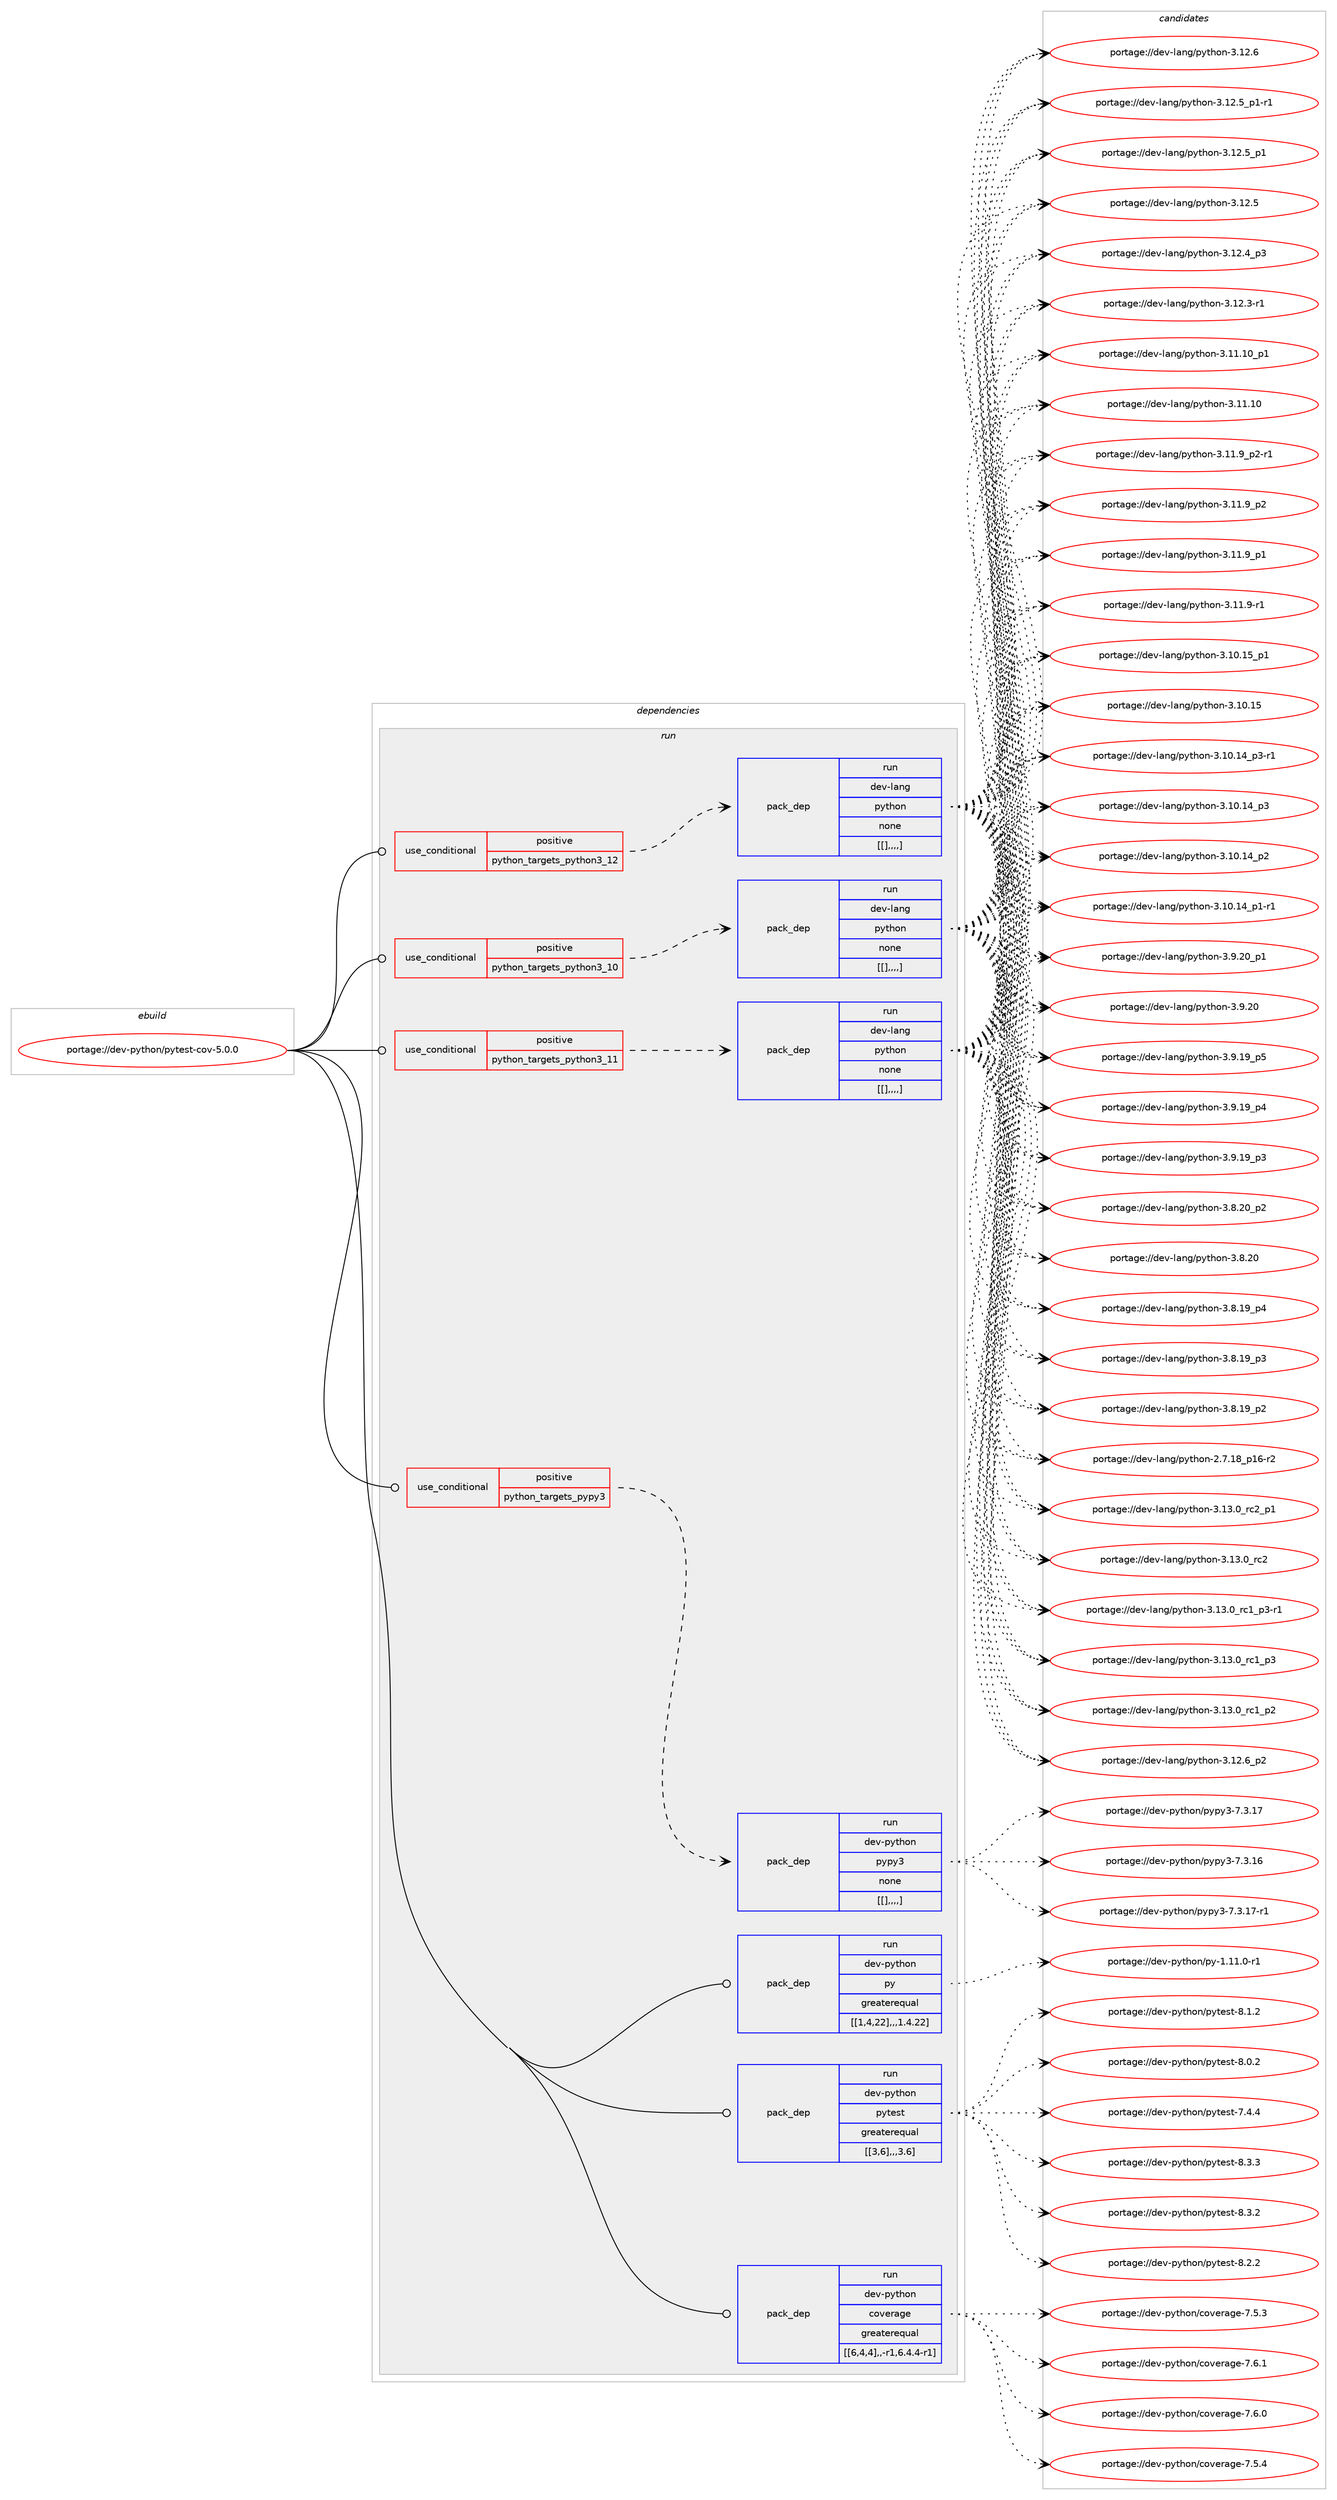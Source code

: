digraph prolog {

# *************
# Graph options
# *************

newrank=true;
concentrate=true;
compound=true;
graph [rankdir=LR,fontname=Helvetica,fontsize=10,ranksep=1.5];#, ranksep=2.5, nodesep=0.2];
edge  [arrowhead=vee];
node  [fontname=Helvetica,fontsize=10];

# **********
# The ebuild
# **********

subgraph cluster_leftcol {
color=gray;
label=<<i>ebuild</i>>;
id [label="portage://dev-python/pytest-cov-5.0.0", color=red, width=4, href="../dev-python/pytest-cov-5.0.0.svg"];
}

# ****************
# The dependencies
# ****************

subgraph cluster_midcol {
color=gray;
label=<<i>dependencies</i>>;
subgraph cluster_compile {
fillcolor="#eeeeee";
style=filled;
label=<<i>compile</i>>;
}
subgraph cluster_compileandrun {
fillcolor="#eeeeee";
style=filled;
label=<<i>compile and run</i>>;
}
subgraph cluster_run {
fillcolor="#eeeeee";
style=filled;
label=<<i>run</i>>;
subgraph cond39471 {
dependency161921 [label=<<TABLE BORDER="0" CELLBORDER="1" CELLSPACING="0" CELLPADDING="4"><TR><TD ROWSPAN="3" CELLPADDING="10">use_conditional</TD></TR><TR><TD>positive</TD></TR><TR><TD>python_targets_pypy3</TD></TR></TABLE>>, shape=none, color=red];
subgraph pack121197 {
dependency161922 [label=<<TABLE BORDER="0" CELLBORDER="1" CELLSPACING="0" CELLPADDING="4" WIDTH="220"><TR><TD ROWSPAN="6" CELLPADDING="30">pack_dep</TD></TR><TR><TD WIDTH="110">run</TD></TR><TR><TD>dev-python</TD></TR><TR><TD>pypy3</TD></TR><TR><TD>none</TD></TR><TR><TD>[[],,,,]</TD></TR></TABLE>>, shape=none, color=blue];
}
dependency161921:e -> dependency161922:w [weight=20,style="dashed",arrowhead="vee"];
}
id:e -> dependency161921:w [weight=20,style="solid",arrowhead="odot"];
subgraph cond39472 {
dependency161923 [label=<<TABLE BORDER="0" CELLBORDER="1" CELLSPACING="0" CELLPADDING="4"><TR><TD ROWSPAN="3" CELLPADDING="10">use_conditional</TD></TR><TR><TD>positive</TD></TR><TR><TD>python_targets_python3_10</TD></TR></TABLE>>, shape=none, color=red];
subgraph pack121198 {
dependency161924 [label=<<TABLE BORDER="0" CELLBORDER="1" CELLSPACING="0" CELLPADDING="4" WIDTH="220"><TR><TD ROWSPAN="6" CELLPADDING="30">pack_dep</TD></TR><TR><TD WIDTH="110">run</TD></TR><TR><TD>dev-lang</TD></TR><TR><TD>python</TD></TR><TR><TD>none</TD></TR><TR><TD>[[],,,,]</TD></TR></TABLE>>, shape=none, color=blue];
}
dependency161923:e -> dependency161924:w [weight=20,style="dashed",arrowhead="vee"];
}
id:e -> dependency161923:w [weight=20,style="solid",arrowhead="odot"];
subgraph cond39473 {
dependency161925 [label=<<TABLE BORDER="0" CELLBORDER="1" CELLSPACING="0" CELLPADDING="4"><TR><TD ROWSPAN="3" CELLPADDING="10">use_conditional</TD></TR><TR><TD>positive</TD></TR><TR><TD>python_targets_python3_11</TD></TR></TABLE>>, shape=none, color=red];
subgraph pack121199 {
dependency161926 [label=<<TABLE BORDER="0" CELLBORDER="1" CELLSPACING="0" CELLPADDING="4" WIDTH="220"><TR><TD ROWSPAN="6" CELLPADDING="30">pack_dep</TD></TR><TR><TD WIDTH="110">run</TD></TR><TR><TD>dev-lang</TD></TR><TR><TD>python</TD></TR><TR><TD>none</TD></TR><TR><TD>[[],,,,]</TD></TR></TABLE>>, shape=none, color=blue];
}
dependency161925:e -> dependency161926:w [weight=20,style="dashed",arrowhead="vee"];
}
id:e -> dependency161925:w [weight=20,style="solid",arrowhead="odot"];
subgraph cond39474 {
dependency161927 [label=<<TABLE BORDER="0" CELLBORDER="1" CELLSPACING="0" CELLPADDING="4"><TR><TD ROWSPAN="3" CELLPADDING="10">use_conditional</TD></TR><TR><TD>positive</TD></TR><TR><TD>python_targets_python3_12</TD></TR></TABLE>>, shape=none, color=red];
subgraph pack121200 {
dependency161928 [label=<<TABLE BORDER="0" CELLBORDER="1" CELLSPACING="0" CELLPADDING="4" WIDTH="220"><TR><TD ROWSPAN="6" CELLPADDING="30">pack_dep</TD></TR><TR><TD WIDTH="110">run</TD></TR><TR><TD>dev-lang</TD></TR><TR><TD>python</TD></TR><TR><TD>none</TD></TR><TR><TD>[[],,,,]</TD></TR></TABLE>>, shape=none, color=blue];
}
dependency161927:e -> dependency161928:w [weight=20,style="dashed",arrowhead="vee"];
}
id:e -> dependency161927:w [weight=20,style="solid",arrowhead="odot"];
subgraph pack121201 {
dependency161929 [label=<<TABLE BORDER="0" CELLBORDER="1" CELLSPACING="0" CELLPADDING="4" WIDTH="220"><TR><TD ROWSPAN="6" CELLPADDING="30">pack_dep</TD></TR><TR><TD WIDTH="110">run</TD></TR><TR><TD>dev-python</TD></TR><TR><TD>coverage</TD></TR><TR><TD>greaterequal</TD></TR><TR><TD>[[6,4,4],,-r1,6.4.4-r1]</TD></TR></TABLE>>, shape=none, color=blue];
}
id:e -> dependency161929:w [weight=20,style="solid",arrowhead="odot"];
subgraph pack121202 {
dependency161930 [label=<<TABLE BORDER="0" CELLBORDER="1" CELLSPACING="0" CELLPADDING="4" WIDTH="220"><TR><TD ROWSPAN="6" CELLPADDING="30">pack_dep</TD></TR><TR><TD WIDTH="110">run</TD></TR><TR><TD>dev-python</TD></TR><TR><TD>py</TD></TR><TR><TD>greaterequal</TD></TR><TR><TD>[[1,4,22],,,1.4.22]</TD></TR></TABLE>>, shape=none, color=blue];
}
id:e -> dependency161930:w [weight=20,style="solid",arrowhead="odot"];
subgraph pack121203 {
dependency161931 [label=<<TABLE BORDER="0" CELLBORDER="1" CELLSPACING="0" CELLPADDING="4" WIDTH="220"><TR><TD ROWSPAN="6" CELLPADDING="30">pack_dep</TD></TR><TR><TD WIDTH="110">run</TD></TR><TR><TD>dev-python</TD></TR><TR><TD>pytest</TD></TR><TR><TD>greaterequal</TD></TR><TR><TD>[[3,6],,,3.6]</TD></TR></TABLE>>, shape=none, color=blue];
}
id:e -> dependency161931:w [weight=20,style="solid",arrowhead="odot"];
}
}

# **************
# The candidates
# **************

subgraph cluster_choices {
rank=same;
color=gray;
label=<<i>candidates</i>>;

subgraph choice121197 {
color=black;
nodesep=1;
choice100101118451121211161041111104711212111212151455546514649554511449 [label="portage://dev-python/pypy3-7.3.17-r1", color=red, width=4,href="../dev-python/pypy3-7.3.17-r1.svg"];
choice10010111845112121116104111110471121211121215145554651464955 [label="portage://dev-python/pypy3-7.3.17", color=red, width=4,href="../dev-python/pypy3-7.3.17.svg"];
choice10010111845112121116104111110471121211121215145554651464954 [label="portage://dev-python/pypy3-7.3.16", color=red, width=4,href="../dev-python/pypy3-7.3.16.svg"];
dependency161922:e -> choice100101118451121211161041111104711212111212151455546514649554511449:w [style=dotted,weight="100"];
dependency161922:e -> choice10010111845112121116104111110471121211121215145554651464955:w [style=dotted,weight="100"];
dependency161922:e -> choice10010111845112121116104111110471121211121215145554651464954:w [style=dotted,weight="100"];
}
subgraph choice121198 {
color=black;
nodesep=1;
choice100101118451089711010347112121116104111110455146495146489511499509511249 [label="portage://dev-lang/python-3.13.0_rc2_p1", color=red, width=4,href="../dev-lang/python-3.13.0_rc2_p1.svg"];
choice10010111845108971101034711212111610411111045514649514648951149950 [label="portage://dev-lang/python-3.13.0_rc2", color=red, width=4,href="../dev-lang/python-3.13.0_rc2.svg"];
choice1001011184510897110103471121211161041111104551464951464895114994995112514511449 [label="portage://dev-lang/python-3.13.0_rc1_p3-r1", color=red, width=4,href="../dev-lang/python-3.13.0_rc1_p3-r1.svg"];
choice100101118451089711010347112121116104111110455146495146489511499499511251 [label="portage://dev-lang/python-3.13.0_rc1_p3", color=red, width=4,href="../dev-lang/python-3.13.0_rc1_p3.svg"];
choice100101118451089711010347112121116104111110455146495146489511499499511250 [label="portage://dev-lang/python-3.13.0_rc1_p2", color=red, width=4,href="../dev-lang/python-3.13.0_rc1_p2.svg"];
choice100101118451089711010347112121116104111110455146495046549511250 [label="portage://dev-lang/python-3.12.6_p2", color=red, width=4,href="../dev-lang/python-3.12.6_p2.svg"];
choice10010111845108971101034711212111610411111045514649504654 [label="portage://dev-lang/python-3.12.6", color=red, width=4,href="../dev-lang/python-3.12.6.svg"];
choice1001011184510897110103471121211161041111104551464950465395112494511449 [label="portage://dev-lang/python-3.12.5_p1-r1", color=red, width=4,href="../dev-lang/python-3.12.5_p1-r1.svg"];
choice100101118451089711010347112121116104111110455146495046539511249 [label="portage://dev-lang/python-3.12.5_p1", color=red, width=4,href="../dev-lang/python-3.12.5_p1.svg"];
choice10010111845108971101034711212111610411111045514649504653 [label="portage://dev-lang/python-3.12.5", color=red, width=4,href="../dev-lang/python-3.12.5.svg"];
choice100101118451089711010347112121116104111110455146495046529511251 [label="portage://dev-lang/python-3.12.4_p3", color=red, width=4,href="../dev-lang/python-3.12.4_p3.svg"];
choice100101118451089711010347112121116104111110455146495046514511449 [label="portage://dev-lang/python-3.12.3-r1", color=red, width=4,href="../dev-lang/python-3.12.3-r1.svg"];
choice10010111845108971101034711212111610411111045514649494649489511249 [label="portage://dev-lang/python-3.11.10_p1", color=red, width=4,href="../dev-lang/python-3.11.10_p1.svg"];
choice1001011184510897110103471121211161041111104551464949464948 [label="portage://dev-lang/python-3.11.10", color=red, width=4,href="../dev-lang/python-3.11.10.svg"];
choice1001011184510897110103471121211161041111104551464949465795112504511449 [label="portage://dev-lang/python-3.11.9_p2-r1", color=red, width=4,href="../dev-lang/python-3.11.9_p2-r1.svg"];
choice100101118451089711010347112121116104111110455146494946579511250 [label="portage://dev-lang/python-3.11.9_p2", color=red, width=4,href="../dev-lang/python-3.11.9_p2.svg"];
choice100101118451089711010347112121116104111110455146494946579511249 [label="portage://dev-lang/python-3.11.9_p1", color=red, width=4,href="../dev-lang/python-3.11.9_p1.svg"];
choice100101118451089711010347112121116104111110455146494946574511449 [label="portage://dev-lang/python-3.11.9-r1", color=red, width=4,href="../dev-lang/python-3.11.9-r1.svg"];
choice10010111845108971101034711212111610411111045514649484649539511249 [label="portage://dev-lang/python-3.10.15_p1", color=red, width=4,href="../dev-lang/python-3.10.15_p1.svg"];
choice1001011184510897110103471121211161041111104551464948464953 [label="portage://dev-lang/python-3.10.15", color=red, width=4,href="../dev-lang/python-3.10.15.svg"];
choice100101118451089711010347112121116104111110455146494846495295112514511449 [label="portage://dev-lang/python-3.10.14_p3-r1", color=red, width=4,href="../dev-lang/python-3.10.14_p3-r1.svg"];
choice10010111845108971101034711212111610411111045514649484649529511251 [label="portage://dev-lang/python-3.10.14_p3", color=red, width=4,href="../dev-lang/python-3.10.14_p3.svg"];
choice10010111845108971101034711212111610411111045514649484649529511250 [label="portage://dev-lang/python-3.10.14_p2", color=red, width=4,href="../dev-lang/python-3.10.14_p2.svg"];
choice100101118451089711010347112121116104111110455146494846495295112494511449 [label="portage://dev-lang/python-3.10.14_p1-r1", color=red, width=4,href="../dev-lang/python-3.10.14_p1-r1.svg"];
choice100101118451089711010347112121116104111110455146574650489511249 [label="portage://dev-lang/python-3.9.20_p1", color=red, width=4,href="../dev-lang/python-3.9.20_p1.svg"];
choice10010111845108971101034711212111610411111045514657465048 [label="portage://dev-lang/python-3.9.20", color=red, width=4,href="../dev-lang/python-3.9.20.svg"];
choice100101118451089711010347112121116104111110455146574649579511253 [label="portage://dev-lang/python-3.9.19_p5", color=red, width=4,href="../dev-lang/python-3.9.19_p5.svg"];
choice100101118451089711010347112121116104111110455146574649579511252 [label="portage://dev-lang/python-3.9.19_p4", color=red, width=4,href="../dev-lang/python-3.9.19_p4.svg"];
choice100101118451089711010347112121116104111110455146574649579511251 [label="portage://dev-lang/python-3.9.19_p3", color=red, width=4,href="../dev-lang/python-3.9.19_p3.svg"];
choice100101118451089711010347112121116104111110455146564650489511250 [label="portage://dev-lang/python-3.8.20_p2", color=red, width=4,href="../dev-lang/python-3.8.20_p2.svg"];
choice10010111845108971101034711212111610411111045514656465048 [label="portage://dev-lang/python-3.8.20", color=red, width=4,href="../dev-lang/python-3.8.20.svg"];
choice100101118451089711010347112121116104111110455146564649579511252 [label="portage://dev-lang/python-3.8.19_p4", color=red, width=4,href="../dev-lang/python-3.8.19_p4.svg"];
choice100101118451089711010347112121116104111110455146564649579511251 [label="portage://dev-lang/python-3.8.19_p3", color=red, width=4,href="../dev-lang/python-3.8.19_p3.svg"];
choice100101118451089711010347112121116104111110455146564649579511250 [label="portage://dev-lang/python-3.8.19_p2", color=red, width=4,href="../dev-lang/python-3.8.19_p2.svg"];
choice100101118451089711010347112121116104111110455046554649569511249544511450 [label="portage://dev-lang/python-2.7.18_p16-r2", color=red, width=4,href="../dev-lang/python-2.7.18_p16-r2.svg"];
dependency161924:e -> choice100101118451089711010347112121116104111110455146495146489511499509511249:w [style=dotted,weight="100"];
dependency161924:e -> choice10010111845108971101034711212111610411111045514649514648951149950:w [style=dotted,weight="100"];
dependency161924:e -> choice1001011184510897110103471121211161041111104551464951464895114994995112514511449:w [style=dotted,weight="100"];
dependency161924:e -> choice100101118451089711010347112121116104111110455146495146489511499499511251:w [style=dotted,weight="100"];
dependency161924:e -> choice100101118451089711010347112121116104111110455146495146489511499499511250:w [style=dotted,weight="100"];
dependency161924:e -> choice100101118451089711010347112121116104111110455146495046549511250:w [style=dotted,weight="100"];
dependency161924:e -> choice10010111845108971101034711212111610411111045514649504654:w [style=dotted,weight="100"];
dependency161924:e -> choice1001011184510897110103471121211161041111104551464950465395112494511449:w [style=dotted,weight="100"];
dependency161924:e -> choice100101118451089711010347112121116104111110455146495046539511249:w [style=dotted,weight="100"];
dependency161924:e -> choice10010111845108971101034711212111610411111045514649504653:w [style=dotted,weight="100"];
dependency161924:e -> choice100101118451089711010347112121116104111110455146495046529511251:w [style=dotted,weight="100"];
dependency161924:e -> choice100101118451089711010347112121116104111110455146495046514511449:w [style=dotted,weight="100"];
dependency161924:e -> choice10010111845108971101034711212111610411111045514649494649489511249:w [style=dotted,weight="100"];
dependency161924:e -> choice1001011184510897110103471121211161041111104551464949464948:w [style=dotted,weight="100"];
dependency161924:e -> choice1001011184510897110103471121211161041111104551464949465795112504511449:w [style=dotted,weight="100"];
dependency161924:e -> choice100101118451089711010347112121116104111110455146494946579511250:w [style=dotted,weight="100"];
dependency161924:e -> choice100101118451089711010347112121116104111110455146494946579511249:w [style=dotted,weight="100"];
dependency161924:e -> choice100101118451089711010347112121116104111110455146494946574511449:w [style=dotted,weight="100"];
dependency161924:e -> choice10010111845108971101034711212111610411111045514649484649539511249:w [style=dotted,weight="100"];
dependency161924:e -> choice1001011184510897110103471121211161041111104551464948464953:w [style=dotted,weight="100"];
dependency161924:e -> choice100101118451089711010347112121116104111110455146494846495295112514511449:w [style=dotted,weight="100"];
dependency161924:e -> choice10010111845108971101034711212111610411111045514649484649529511251:w [style=dotted,weight="100"];
dependency161924:e -> choice10010111845108971101034711212111610411111045514649484649529511250:w [style=dotted,weight="100"];
dependency161924:e -> choice100101118451089711010347112121116104111110455146494846495295112494511449:w [style=dotted,weight="100"];
dependency161924:e -> choice100101118451089711010347112121116104111110455146574650489511249:w [style=dotted,weight="100"];
dependency161924:e -> choice10010111845108971101034711212111610411111045514657465048:w [style=dotted,weight="100"];
dependency161924:e -> choice100101118451089711010347112121116104111110455146574649579511253:w [style=dotted,weight="100"];
dependency161924:e -> choice100101118451089711010347112121116104111110455146574649579511252:w [style=dotted,weight="100"];
dependency161924:e -> choice100101118451089711010347112121116104111110455146574649579511251:w [style=dotted,weight="100"];
dependency161924:e -> choice100101118451089711010347112121116104111110455146564650489511250:w [style=dotted,weight="100"];
dependency161924:e -> choice10010111845108971101034711212111610411111045514656465048:w [style=dotted,weight="100"];
dependency161924:e -> choice100101118451089711010347112121116104111110455146564649579511252:w [style=dotted,weight="100"];
dependency161924:e -> choice100101118451089711010347112121116104111110455146564649579511251:w [style=dotted,weight="100"];
dependency161924:e -> choice100101118451089711010347112121116104111110455146564649579511250:w [style=dotted,weight="100"];
dependency161924:e -> choice100101118451089711010347112121116104111110455046554649569511249544511450:w [style=dotted,weight="100"];
}
subgraph choice121199 {
color=black;
nodesep=1;
choice100101118451089711010347112121116104111110455146495146489511499509511249 [label="portage://dev-lang/python-3.13.0_rc2_p1", color=red, width=4,href="../dev-lang/python-3.13.0_rc2_p1.svg"];
choice10010111845108971101034711212111610411111045514649514648951149950 [label="portage://dev-lang/python-3.13.0_rc2", color=red, width=4,href="../dev-lang/python-3.13.0_rc2.svg"];
choice1001011184510897110103471121211161041111104551464951464895114994995112514511449 [label="portage://dev-lang/python-3.13.0_rc1_p3-r1", color=red, width=4,href="../dev-lang/python-3.13.0_rc1_p3-r1.svg"];
choice100101118451089711010347112121116104111110455146495146489511499499511251 [label="portage://dev-lang/python-3.13.0_rc1_p3", color=red, width=4,href="../dev-lang/python-3.13.0_rc1_p3.svg"];
choice100101118451089711010347112121116104111110455146495146489511499499511250 [label="portage://dev-lang/python-3.13.0_rc1_p2", color=red, width=4,href="../dev-lang/python-3.13.0_rc1_p2.svg"];
choice100101118451089711010347112121116104111110455146495046549511250 [label="portage://dev-lang/python-3.12.6_p2", color=red, width=4,href="../dev-lang/python-3.12.6_p2.svg"];
choice10010111845108971101034711212111610411111045514649504654 [label="portage://dev-lang/python-3.12.6", color=red, width=4,href="../dev-lang/python-3.12.6.svg"];
choice1001011184510897110103471121211161041111104551464950465395112494511449 [label="portage://dev-lang/python-3.12.5_p1-r1", color=red, width=4,href="../dev-lang/python-3.12.5_p1-r1.svg"];
choice100101118451089711010347112121116104111110455146495046539511249 [label="portage://dev-lang/python-3.12.5_p1", color=red, width=4,href="../dev-lang/python-3.12.5_p1.svg"];
choice10010111845108971101034711212111610411111045514649504653 [label="portage://dev-lang/python-3.12.5", color=red, width=4,href="../dev-lang/python-3.12.5.svg"];
choice100101118451089711010347112121116104111110455146495046529511251 [label="portage://dev-lang/python-3.12.4_p3", color=red, width=4,href="../dev-lang/python-3.12.4_p3.svg"];
choice100101118451089711010347112121116104111110455146495046514511449 [label="portage://dev-lang/python-3.12.3-r1", color=red, width=4,href="../dev-lang/python-3.12.3-r1.svg"];
choice10010111845108971101034711212111610411111045514649494649489511249 [label="portage://dev-lang/python-3.11.10_p1", color=red, width=4,href="../dev-lang/python-3.11.10_p1.svg"];
choice1001011184510897110103471121211161041111104551464949464948 [label="portage://dev-lang/python-3.11.10", color=red, width=4,href="../dev-lang/python-3.11.10.svg"];
choice1001011184510897110103471121211161041111104551464949465795112504511449 [label="portage://dev-lang/python-3.11.9_p2-r1", color=red, width=4,href="../dev-lang/python-3.11.9_p2-r1.svg"];
choice100101118451089711010347112121116104111110455146494946579511250 [label="portage://dev-lang/python-3.11.9_p2", color=red, width=4,href="../dev-lang/python-3.11.9_p2.svg"];
choice100101118451089711010347112121116104111110455146494946579511249 [label="portage://dev-lang/python-3.11.9_p1", color=red, width=4,href="../dev-lang/python-3.11.9_p1.svg"];
choice100101118451089711010347112121116104111110455146494946574511449 [label="portage://dev-lang/python-3.11.9-r1", color=red, width=4,href="../dev-lang/python-3.11.9-r1.svg"];
choice10010111845108971101034711212111610411111045514649484649539511249 [label="portage://dev-lang/python-3.10.15_p1", color=red, width=4,href="../dev-lang/python-3.10.15_p1.svg"];
choice1001011184510897110103471121211161041111104551464948464953 [label="portage://dev-lang/python-3.10.15", color=red, width=4,href="../dev-lang/python-3.10.15.svg"];
choice100101118451089711010347112121116104111110455146494846495295112514511449 [label="portage://dev-lang/python-3.10.14_p3-r1", color=red, width=4,href="../dev-lang/python-3.10.14_p3-r1.svg"];
choice10010111845108971101034711212111610411111045514649484649529511251 [label="portage://dev-lang/python-3.10.14_p3", color=red, width=4,href="../dev-lang/python-3.10.14_p3.svg"];
choice10010111845108971101034711212111610411111045514649484649529511250 [label="portage://dev-lang/python-3.10.14_p2", color=red, width=4,href="../dev-lang/python-3.10.14_p2.svg"];
choice100101118451089711010347112121116104111110455146494846495295112494511449 [label="portage://dev-lang/python-3.10.14_p1-r1", color=red, width=4,href="../dev-lang/python-3.10.14_p1-r1.svg"];
choice100101118451089711010347112121116104111110455146574650489511249 [label="portage://dev-lang/python-3.9.20_p1", color=red, width=4,href="../dev-lang/python-3.9.20_p1.svg"];
choice10010111845108971101034711212111610411111045514657465048 [label="portage://dev-lang/python-3.9.20", color=red, width=4,href="../dev-lang/python-3.9.20.svg"];
choice100101118451089711010347112121116104111110455146574649579511253 [label="portage://dev-lang/python-3.9.19_p5", color=red, width=4,href="../dev-lang/python-3.9.19_p5.svg"];
choice100101118451089711010347112121116104111110455146574649579511252 [label="portage://dev-lang/python-3.9.19_p4", color=red, width=4,href="../dev-lang/python-3.9.19_p4.svg"];
choice100101118451089711010347112121116104111110455146574649579511251 [label="portage://dev-lang/python-3.9.19_p3", color=red, width=4,href="../dev-lang/python-3.9.19_p3.svg"];
choice100101118451089711010347112121116104111110455146564650489511250 [label="portage://dev-lang/python-3.8.20_p2", color=red, width=4,href="../dev-lang/python-3.8.20_p2.svg"];
choice10010111845108971101034711212111610411111045514656465048 [label="portage://dev-lang/python-3.8.20", color=red, width=4,href="../dev-lang/python-3.8.20.svg"];
choice100101118451089711010347112121116104111110455146564649579511252 [label="portage://dev-lang/python-3.8.19_p4", color=red, width=4,href="../dev-lang/python-3.8.19_p4.svg"];
choice100101118451089711010347112121116104111110455146564649579511251 [label="portage://dev-lang/python-3.8.19_p3", color=red, width=4,href="../dev-lang/python-3.8.19_p3.svg"];
choice100101118451089711010347112121116104111110455146564649579511250 [label="portage://dev-lang/python-3.8.19_p2", color=red, width=4,href="../dev-lang/python-3.8.19_p2.svg"];
choice100101118451089711010347112121116104111110455046554649569511249544511450 [label="portage://dev-lang/python-2.7.18_p16-r2", color=red, width=4,href="../dev-lang/python-2.7.18_p16-r2.svg"];
dependency161926:e -> choice100101118451089711010347112121116104111110455146495146489511499509511249:w [style=dotted,weight="100"];
dependency161926:e -> choice10010111845108971101034711212111610411111045514649514648951149950:w [style=dotted,weight="100"];
dependency161926:e -> choice1001011184510897110103471121211161041111104551464951464895114994995112514511449:w [style=dotted,weight="100"];
dependency161926:e -> choice100101118451089711010347112121116104111110455146495146489511499499511251:w [style=dotted,weight="100"];
dependency161926:e -> choice100101118451089711010347112121116104111110455146495146489511499499511250:w [style=dotted,weight="100"];
dependency161926:e -> choice100101118451089711010347112121116104111110455146495046549511250:w [style=dotted,weight="100"];
dependency161926:e -> choice10010111845108971101034711212111610411111045514649504654:w [style=dotted,weight="100"];
dependency161926:e -> choice1001011184510897110103471121211161041111104551464950465395112494511449:w [style=dotted,weight="100"];
dependency161926:e -> choice100101118451089711010347112121116104111110455146495046539511249:w [style=dotted,weight="100"];
dependency161926:e -> choice10010111845108971101034711212111610411111045514649504653:w [style=dotted,weight="100"];
dependency161926:e -> choice100101118451089711010347112121116104111110455146495046529511251:w [style=dotted,weight="100"];
dependency161926:e -> choice100101118451089711010347112121116104111110455146495046514511449:w [style=dotted,weight="100"];
dependency161926:e -> choice10010111845108971101034711212111610411111045514649494649489511249:w [style=dotted,weight="100"];
dependency161926:e -> choice1001011184510897110103471121211161041111104551464949464948:w [style=dotted,weight="100"];
dependency161926:e -> choice1001011184510897110103471121211161041111104551464949465795112504511449:w [style=dotted,weight="100"];
dependency161926:e -> choice100101118451089711010347112121116104111110455146494946579511250:w [style=dotted,weight="100"];
dependency161926:e -> choice100101118451089711010347112121116104111110455146494946579511249:w [style=dotted,weight="100"];
dependency161926:e -> choice100101118451089711010347112121116104111110455146494946574511449:w [style=dotted,weight="100"];
dependency161926:e -> choice10010111845108971101034711212111610411111045514649484649539511249:w [style=dotted,weight="100"];
dependency161926:e -> choice1001011184510897110103471121211161041111104551464948464953:w [style=dotted,weight="100"];
dependency161926:e -> choice100101118451089711010347112121116104111110455146494846495295112514511449:w [style=dotted,weight="100"];
dependency161926:e -> choice10010111845108971101034711212111610411111045514649484649529511251:w [style=dotted,weight="100"];
dependency161926:e -> choice10010111845108971101034711212111610411111045514649484649529511250:w [style=dotted,weight="100"];
dependency161926:e -> choice100101118451089711010347112121116104111110455146494846495295112494511449:w [style=dotted,weight="100"];
dependency161926:e -> choice100101118451089711010347112121116104111110455146574650489511249:w [style=dotted,weight="100"];
dependency161926:e -> choice10010111845108971101034711212111610411111045514657465048:w [style=dotted,weight="100"];
dependency161926:e -> choice100101118451089711010347112121116104111110455146574649579511253:w [style=dotted,weight="100"];
dependency161926:e -> choice100101118451089711010347112121116104111110455146574649579511252:w [style=dotted,weight="100"];
dependency161926:e -> choice100101118451089711010347112121116104111110455146574649579511251:w [style=dotted,weight="100"];
dependency161926:e -> choice100101118451089711010347112121116104111110455146564650489511250:w [style=dotted,weight="100"];
dependency161926:e -> choice10010111845108971101034711212111610411111045514656465048:w [style=dotted,weight="100"];
dependency161926:e -> choice100101118451089711010347112121116104111110455146564649579511252:w [style=dotted,weight="100"];
dependency161926:e -> choice100101118451089711010347112121116104111110455146564649579511251:w [style=dotted,weight="100"];
dependency161926:e -> choice100101118451089711010347112121116104111110455146564649579511250:w [style=dotted,weight="100"];
dependency161926:e -> choice100101118451089711010347112121116104111110455046554649569511249544511450:w [style=dotted,weight="100"];
}
subgraph choice121200 {
color=black;
nodesep=1;
choice100101118451089711010347112121116104111110455146495146489511499509511249 [label="portage://dev-lang/python-3.13.0_rc2_p1", color=red, width=4,href="../dev-lang/python-3.13.0_rc2_p1.svg"];
choice10010111845108971101034711212111610411111045514649514648951149950 [label="portage://dev-lang/python-3.13.0_rc2", color=red, width=4,href="../dev-lang/python-3.13.0_rc2.svg"];
choice1001011184510897110103471121211161041111104551464951464895114994995112514511449 [label="portage://dev-lang/python-3.13.0_rc1_p3-r1", color=red, width=4,href="../dev-lang/python-3.13.0_rc1_p3-r1.svg"];
choice100101118451089711010347112121116104111110455146495146489511499499511251 [label="portage://dev-lang/python-3.13.0_rc1_p3", color=red, width=4,href="../dev-lang/python-3.13.0_rc1_p3.svg"];
choice100101118451089711010347112121116104111110455146495146489511499499511250 [label="portage://dev-lang/python-3.13.0_rc1_p2", color=red, width=4,href="../dev-lang/python-3.13.0_rc1_p2.svg"];
choice100101118451089711010347112121116104111110455146495046549511250 [label="portage://dev-lang/python-3.12.6_p2", color=red, width=4,href="../dev-lang/python-3.12.6_p2.svg"];
choice10010111845108971101034711212111610411111045514649504654 [label="portage://dev-lang/python-3.12.6", color=red, width=4,href="../dev-lang/python-3.12.6.svg"];
choice1001011184510897110103471121211161041111104551464950465395112494511449 [label="portage://dev-lang/python-3.12.5_p1-r1", color=red, width=4,href="../dev-lang/python-3.12.5_p1-r1.svg"];
choice100101118451089711010347112121116104111110455146495046539511249 [label="portage://dev-lang/python-3.12.5_p1", color=red, width=4,href="../dev-lang/python-3.12.5_p1.svg"];
choice10010111845108971101034711212111610411111045514649504653 [label="portage://dev-lang/python-3.12.5", color=red, width=4,href="../dev-lang/python-3.12.5.svg"];
choice100101118451089711010347112121116104111110455146495046529511251 [label="portage://dev-lang/python-3.12.4_p3", color=red, width=4,href="../dev-lang/python-3.12.4_p3.svg"];
choice100101118451089711010347112121116104111110455146495046514511449 [label="portage://dev-lang/python-3.12.3-r1", color=red, width=4,href="../dev-lang/python-3.12.3-r1.svg"];
choice10010111845108971101034711212111610411111045514649494649489511249 [label="portage://dev-lang/python-3.11.10_p1", color=red, width=4,href="../dev-lang/python-3.11.10_p1.svg"];
choice1001011184510897110103471121211161041111104551464949464948 [label="portage://dev-lang/python-3.11.10", color=red, width=4,href="../dev-lang/python-3.11.10.svg"];
choice1001011184510897110103471121211161041111104551464949465795112504511449 [label="portage://dev-lang/python-3.11.9_p2-r1", color=red, width=4,href="../dev-lang/python-3.11.9_p2-r1.svg"];
choice100101118451089711010347112121116104111110455146494946579511250 [label="portage://dev-lang/python-3.11.9_p2", color=red, width=4,href="../dev-lang/python-3.11.9_p2.svg"];
choice100101118451089711010347112121116104111110455146494946579511249 [label="portage://dev-lang/python-3.11.9_p1", color=red, width=4,href="../dev-lang/python-3.11.9_p1.svg"];
choice100101118451089711010347112121116104111110455146494946574511449 [label="portage://dev-lang/python-3.11.9-r1", color=red, width=4,href="../dev-lang/python-3.11.9-r1.svg"];
choice10010111845108971101034711212111610411111045514649484649539511249 [label="portage://dev-lang/python-3.10.15_p1", color=red, width=4,href="../dev-lang/python-3.10.15_p1.svg"];
choice1001011184510897110103471121211161041111104551464948464953 [label="portage://dev-lang/python-3.10.15", color=red, width=4,href="../dev-lang/python-3.10.15.svg"];
choice100101118451089711010347112121116104111110455146494846495295112514511449 [label="portage://dev-lang/python-3.10.14_p3-r1", color=red, width=4,href="../dev-lang/python-3.10.14_p3-r1.svg"];
choice10010111845108971101034711212111610411111045514649484649529511251 [label="portage://dev-lang/python-3.10.14_p3", color=red, width=4,href="../dev-lang/python-3.10.14_p3.svg"];
choice10010111845108971101034711212111610411111045514649484649529511250 [label="portage://dev-lang/python-3.10.14_p2", color=red, width=4,href="../dev-lang/python-3.10.14_p2.svg"];
choice100101118451089711010347112121116104111110455146494846495295112494511449 [label="portage://dev-lang/python-3.10.14_p1-r1", color=red, width=4,href="../dev-lang/python-3.10.14_p1-r1.svg"];
choice100101118451089711010347112121116104111110455146574650489511249 [label="portage://dev-lang/python-3.9.20_p1", color=red, width=4,href="../dev-lang/python-3.9.20_p1.svg"];
choice10010111845108971101034711212111610411111045514657465048 [label="portage://dev-lang/python-3.9.20", color=red, width=4,href="../dev-lang/python-3.9.20.svg"];
choice100101118451089711010347112121116104111110455146574649579511253 [label="portage://dev-lang/python-3.9.19_p5", color=red, width=4,href="../dev-lang/python-3.9.19_p5.svg"];
choice100101118451089711010347112121116104111110455146574649579511252 [label="portage://dev-lang/python-3.9.19_p4", color=red, width=4,href="../dev-lang/python-3.9.19_p4.svg"];
choice100101118451089711010347112121116104111110455146574649579511251 [label="portage://dev-lang/python-3.9.19_p3", color=red, width=4,href="../dev-lang/python-3.9.19_p3.svg"];
choice100101118451089711010347112121116104111110455146564650489511250 [label="portage://dev-lang/python-3.8.20_p2", color=red, width=4,href="../dev-lang/python-3.8.20_p2.svg"];
choice10010111845108971101034711212111610411111045514656465048 [label="portage://dev-lang/python-3.8.20", color=red, width=4,href="../dev-lang/python-3.8.20.svg"];
choice100101118451089711010347112121116104111110455146564649579511252 [label="portage://dev-lang/python-3.8.19_p4", color=red, width=4,href="../dev-lang/python-3.8.19_p4.svg"];
choice100101118451089711010347112121116104111110455146564649579511251 [label="portage://dev-lang/python-3.8.19_p3", color=red, width=4,href="../dev-lang/python-3.8.19_p3.svg"];
choice100101118451089711010347112121116104111110455146564649579511250 [label="portage://dev-lang/python-3.8.19_p2", color=red, width=4,href="../dev-lang/python-3.8.19_p2.svg"];
choice100101118451089711010347112121116104111110455046554649569511249544511450 [label="portage://dev-lang/python-2.7.18_p16-r2", color=red, width=4,href="../dev-lang/python-2.7.18_p16-r2.svg"];
dependency161928:e -> choice100101118451089711010347112121116104111110455146495146489511499509511249:w [style=dotted,weight="100"];
dependency161928:e -> choice10010111845108971101034711212111610411111045514649514648951149950:w [style=dotted,weight="100"];
dependency161928:e -> choice1001011184510897110103471121211161041111104551464951464895114994995112514511449:w [style=dotted,weight="100"];
dependency161928:e -> choice100101118451089711010347112121116104111110455146495146489511499499511251:w [style=dotted,weight="100"];
dependency161928:e -> choice100101118451089711010347112121116104111110455146495146489511499499511250:w [style=dotted,weight="100"];
dependency161928:e -> choice100101118451089711010347112121116104111110455146495046549511250:w [style=dotted,weight="100"];
dependency161928:e -> choice10010111845108971101034711212111610411111045514649504654:w [style=dotted,weight="100"];
dependency161928:e -> choice1001011184510897110103471121211161041111104551464950465395112494511449:w [style=dotted,weight="100"];
dependency161928:e -> choice100101118451089711010347112121116104111110455146495046539511249:w [style=dotted,weight="100"];
dependency161928:e -> choice10010111845108971101034711212111610411111045514649504653:w [style=dotted,weight="100"];
dependency161928:e -> choice100101118451089711010347112121116104111110455146495046529511251:w [style=dotted,weight="100"];
dependency161928:e -> choice100101118451089711010347112121116104111110455146495046514511449:w [style=dotted,weight="100"];
dependency161928:e -> choice10010111845108971101034711212111610411111045514649494649489511249:w [style=dotted,weight="100"];
dependency161928:e -> choice1001011184510897110103471121211161041111104551464949464948:w [style=dotted,weight="100"];
dependency161928:e -> choice1001011184510897110103471121211161041111104551464949465795112504511449:w [style=dotted,weight="100"];
dependency161928:e -> choice100101118451089711010347112121116104111110455146494946579511250:w [style=dotted,weight="100"];
dependency161928:e -> choice100101118451089711010347112121116104111110455146494946579511249:w [style=dotted,weight="100"];
dependency161928:e -> choice100101118451089711010347112121116104111110455146494946574511449:w [style=dotted,weight="100"];
dependency161928:e -> choice10010111845108971101034711212111610411111045514649484649539511249:w [style=dotted,weight="100"];
dependency161928:e -> choice1001011184510897110103471121211161041111104551464948464953:w [style=dotted,weight="100"];
dependency161928:e -> choice100101118451089711010347112121116104111110455146494846495295112514511449:w [style=dotted,weight="100"];
dependency161928:e -> choice10010111845108971101034711212111610411111045514649484649529511251:w [style=dotted,weight="100"];
dependency161928:e -> choice10010111845108971101034711212111610411111045514649484649529511250:w [style=dotted,weight="100"];
dependency161928:e -> choice100101118451089711010347112121116104111110455146494846495295112494511449:w [style=dotted,weight="100"];
dependency161928:e -> choice100101118451089711010347112121116104111110455146574650489511249:w [style=dotted,weight="100"];
dependency161928:e -> choice10010111845108971101034711212111610411111045514657465048:w [style=dotted,weight="100"];
dependency161928:e -> choice100101118451089711010347112121116104111110455146574649579511253:w [style=dotted,weight="100"];
dependency161928:e -> choice100101118451089711010347112121116104111110455146574649579511252:w [style=dotted,weight="100"];
dependency161928:e -> choice100101118451089711010347112121116104111110455146574649579511251:w [style=dotted,weight="100"];
dependency161928:e -> choice100101118451089711010347112121116104111110455146564650489511250:w [style=dotted,weight="100"];
dependency161928:e -> choice10010111845108971101034711212111610411111045514656465048:w [style=dotted,weight="100"];
dependency161928:e -> choice100101118451089711010347112121116104111110455146564649579511252:w [style=dotted,weight="100"];
dependency161928:e -> choice100101118451089711010347112121116104111110455146564649579511251:w [style=dotted,weight="100"];
dependency161928:e -> choice100101118451089711010347112121116104111110455146564649579511250:w [style=dotted,weight="100"];
dependency161928:e -> choice100101118451089711010347112121116104111110455046554649569511249544511450:w [style=dotted,weight="100"];
}
subgraph choice121201 {
color=black;
nodesep=1;
choice10010111845112121116104111110479911111810111497103101455546544649 [label="portage://dev-python/coverage-7.6.1", color=red, width=4,href="../dev-python/coverage-7.6.1.svg"];
choice10010111845112121116104111110479911111810111497103101455546544648 [label="portage://dev-python/coverage-7.6.0", color=red, width=4,href="../dev-python/coverage-7.6.0.svg"];
choice10010111845112121116104111110479911111810111497103101455546534652 [label="portage://dev-python/coverage-7.5.4", color=red, width=4,href="../dev-python/coverage-7.5.4.svg"];
choice10010111845112121116104111110479911111810111497103101455546534651 [label="portage://dev-python/coverage-7.5.3", color=red, width=4,href="../dev-python/coverage-7.5.3.svg"];
dependency161929:e -> choice10010111845112121116104111110479911111810111497103101455546544649:w [style=dotted,weight="100"];
dependency161929:e -> choice10010111845112121116104111110479911111810111497103101455546544648:w [style=dotted,weight="100"];
dependency161929:e -> choice10010111845112121116104111110479911111810111497103101455546534652:w [style=dotted,weight="100"];
dependency161929:e -> choice10010111845112121116104111110479911111810111497103101455546534651:w [style=dotted,weight="100"];
}
subgraph choice121202 {
color=black;
nodesep=1;
choice1001011184511212111610411111047112121454946494946484511449 [label="portage://dev-python/py-1.11.0-r1", color=red, width=4,href="../dev-python/py-1.11.0-r1.svg"];
dependency161930:e -> choice1001011184511212111610411111047112121454946494946484511449:w [style=dotted,weight="100"];
}
subgraph choice121203 {
color=black;
nodesep=1;
choice1001011184511212111610411111047112121116101115116455646514651 [label="portage://dev-python/pytest-8.3.3", color=red, width=4,href="../dev-python/pytest-8.3.3.svg"];
choice1001011184511212111610411111047112121116101115116455646514650 [label="portage://dev-python/pytest-8.3.2", color=red, width=4,href="../dev-python/pytest-8.3.2.svg"];
choice1001011184511212111610411111047112121116101115116455646504650 [label="portage://dev-python/pytest-8.2.2", color=red, width=4,href="../dev-python/pytest-8.2.2.svg"];
choice1001011184511212111610411111047112121116101115116455646494650 [label="portage://dev-python/pytest-8.1.2", color=red, width=4,href="../dev-python/pytest-8.1.2.svg"];
choice1001011184511212111610411111047112121116101115116455646484650 [label="portage://dev-python/pytest-8.0.2", color=red, width=4,href="../dev-python/pytest-8.0.2.svg"];
choice1001011184511212111610411111047112121116101115116455546524652 [label="portage://dev-python/pytest-7.4.4", color=red, width=4,href="../dev-python/pytest-7.4.4.svg"];
dependency161931:e -> choice1001011184511212111610411111047112121116101115116455646514651:w [style=dotted,weight="100"];
dependency161931:e -> choice1001011184511212111610411111047112121116101115116455646514650:w [style=dotted,weight="100"];
dependency161931:e -> choice1001011184511212111610411111047112121116101115116455646504650:w [style=dotted,weight="100"];
dependency161931:e -> choice1001011184511212111610411111047112121116101115116455646494650:w [style=dotted,weight="100"];
dependency161931:e -> choice1001011184511212111610411111047112121116101115116455646484650:w [style=dotted,weight="100"];
dependency161931:e -> choice1001011184511212111610411111047112121116101115116455546524652:w [style=dotted,weight="100"];
}
}

}
